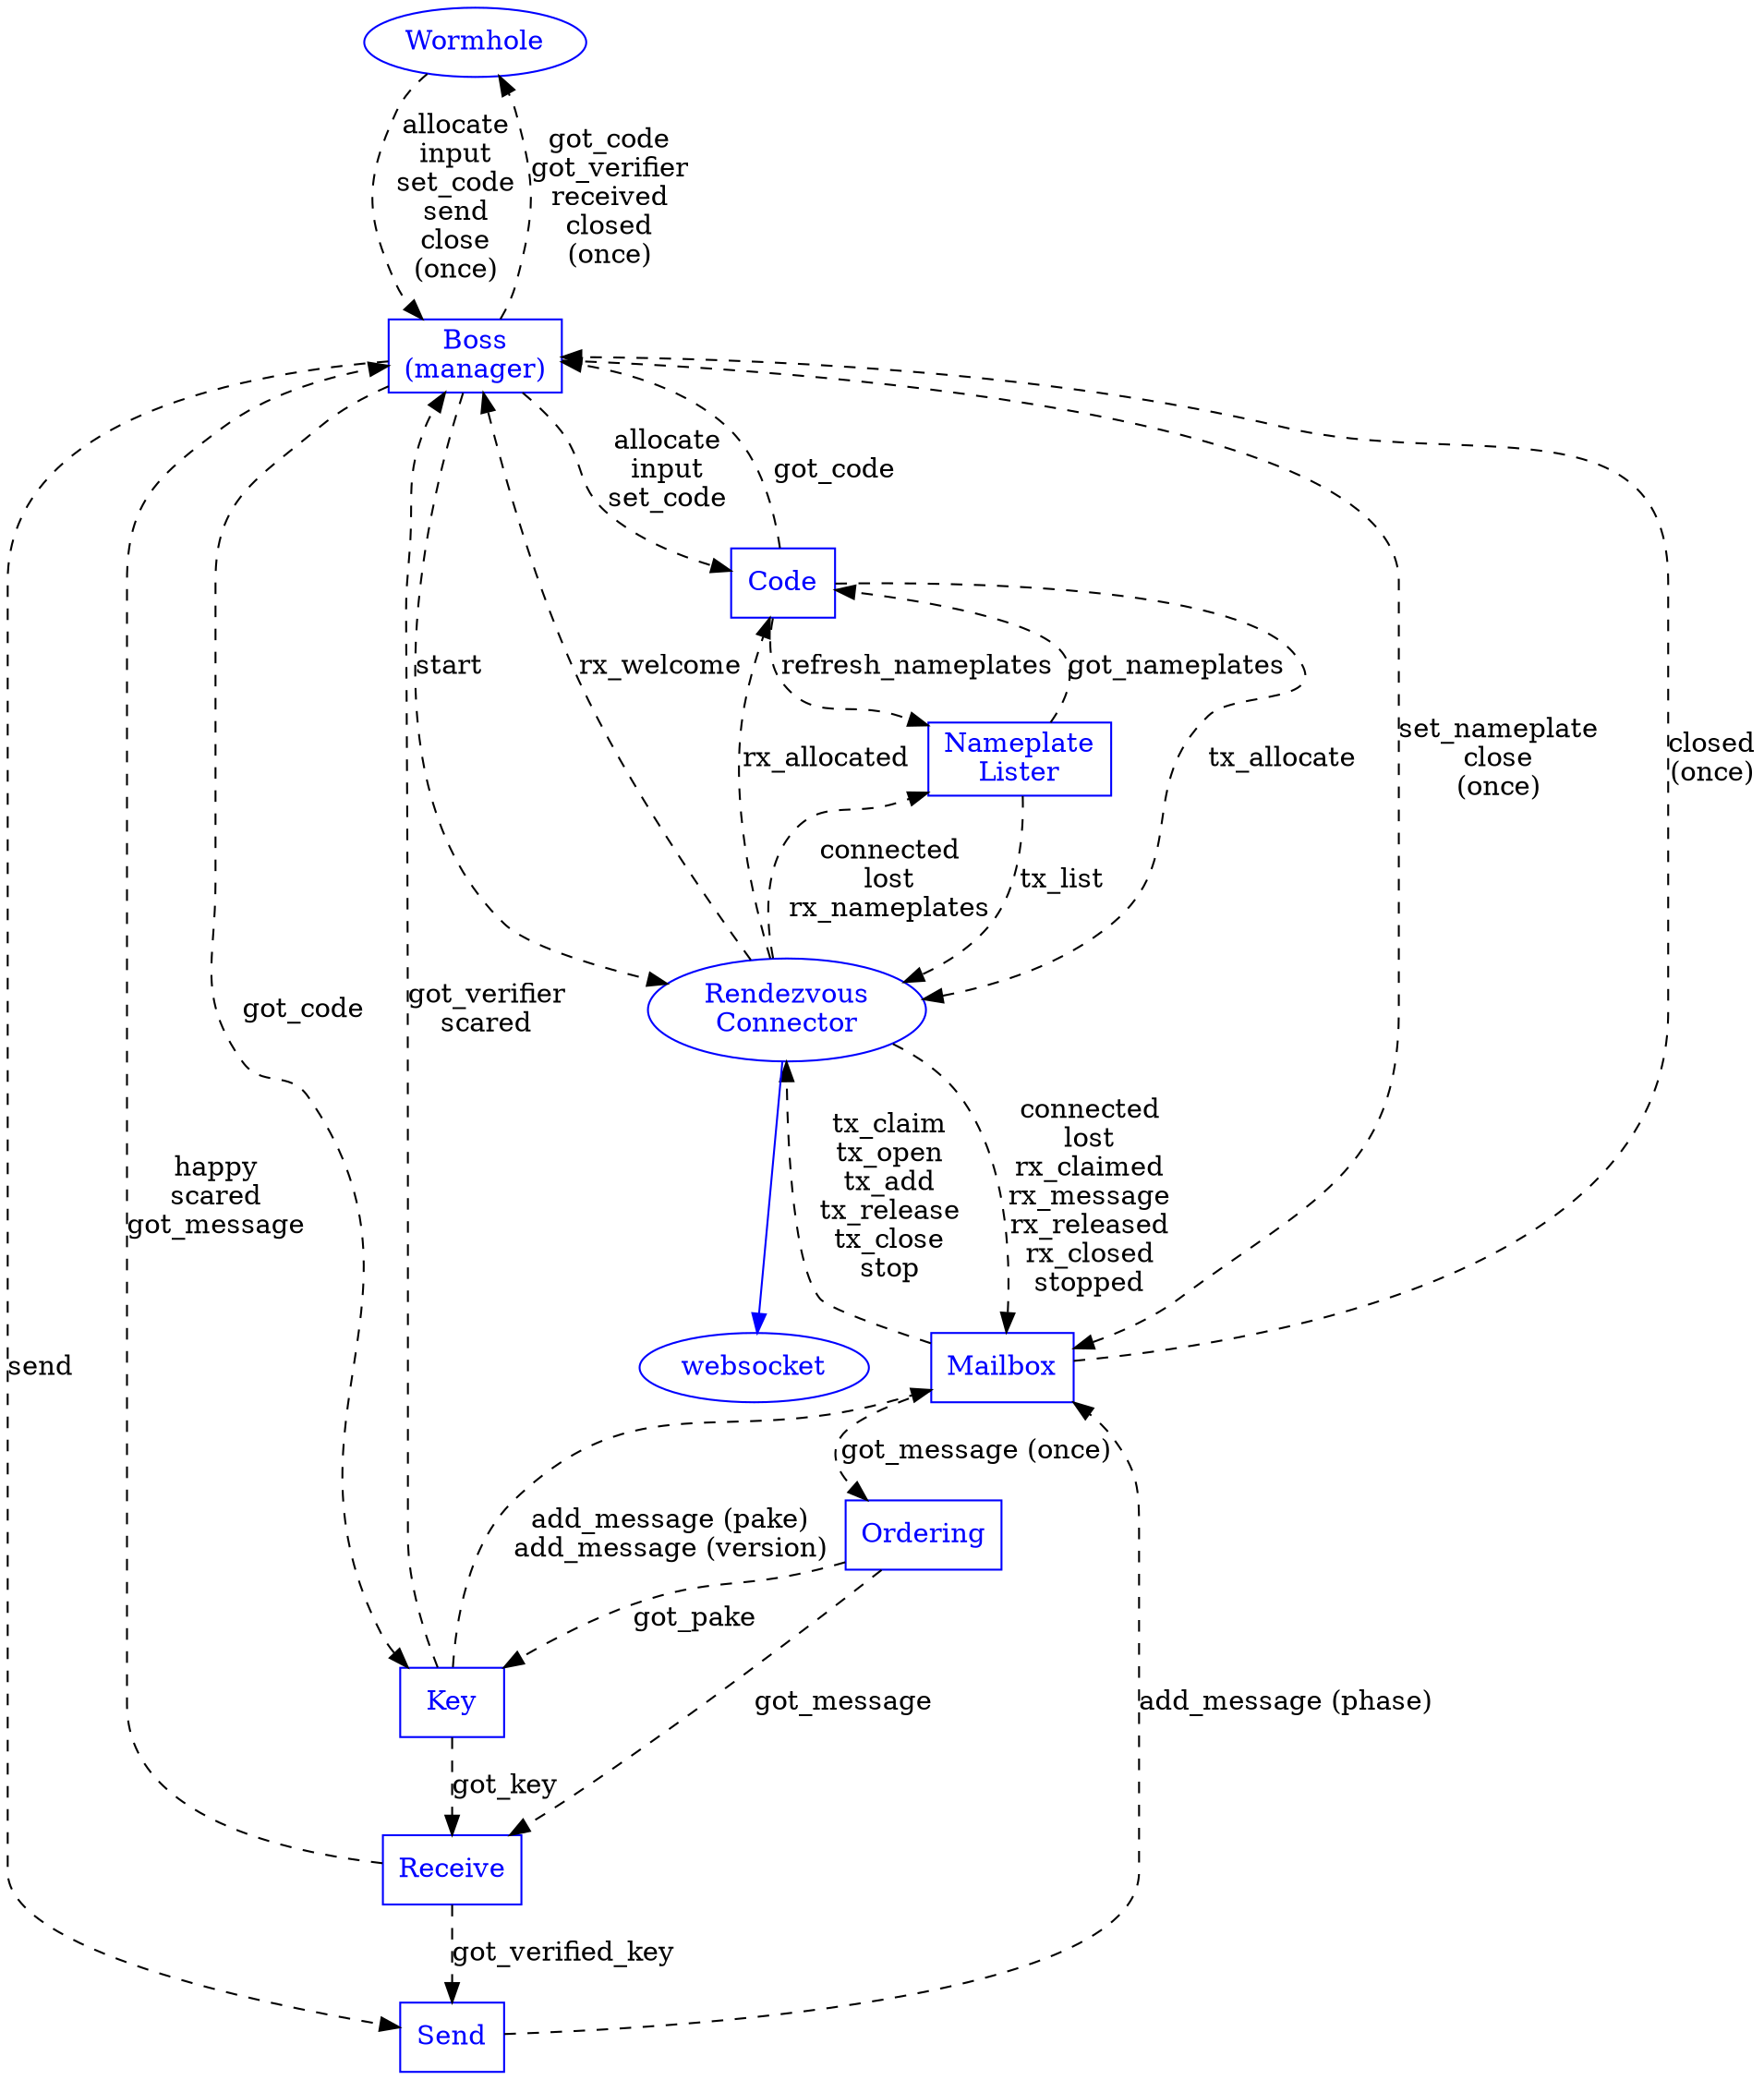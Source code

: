 digraph {
        Wormhole [shape="oval" color="blue" fontcolor="blue"]
        Boss [shape="box" label="Boss\n(manager)"
                  color="blue" fontcolor="blue"]
        Mailbox [shape="box" color="blue" fontcolor="blue"]
        Connection [label="Rendezvous\nConnector"
                    shape="oval" color="blue" fontcolor="blue"]
        websocket [color="blue" fontcolor="blue"]
        Order [shape="box" label="Ordering" color="blue" fontcolor="blue"]
        Key [shape="box" label="Key" color="blue" fontcolor="blue"]
        Send [shape="box" label="Send" color="blue" fontcolor="blue"]
        Receive [shape="box" label="Receive" color="blue" fontcolor="blue"]
        Code [shape="box" label="Code" color="blue" fontcolor="blue"]
        Nameplates [shape="box" label="Nameplate\nLister"
                    color="blue" fontcolor="blue"
                    ]

        Connection -> websocket [color="blue"]
        #Connection -> Order [color="blue"]

        Wormhole -> Boss [style="dashed" label="allocate\ninput\nset_code\nsend\nclose\n(once)"]
        #Wormhole -> Boss [color="blue"]
        Boss -> Wormhole [style="dashed" label="got_code\ngot_verifier\nreceived\nclosed\n(once)"]

        #Boss -> Connection [color="blue"]
        Boss -> Connection [style="dashed" label="start"]
        Connection -> Boss [style="dashed" label="rx_welcome"]

        Boss -> Send [style="dashed" label="send"]

        Boss -> Mailbox [style="dashed"
                             label="set_nameplate\nclose\n(once)"
                             ]
        #Boss -> Mailbox [color="blue"]
        Mailbox -> Boss [style="dashed" label="closed\n(once)"]
        Mailbox -> Order [style="dashed" label="got_message (once)"]
        Boss -> Key [style="dashed" label="got_code"]
        Key -> Boss [style="dashed" label="got_verifier\nscared"]
        Order -> Key [style="dashed" label="got_pake"]
        Order -> Receive [style="dashed" label="got_message"]
        #Boss -> Key [color="blue"]
        Key -> Mailbox [style="dashed" label="add_message (pake)\nadd_message (version)"]
        Receive -> Send [style="dashed" label="got_verified_key"]
        Send -> Mailbox [style="dashed" label="add_message (phase)"]

        Key -> Receive [style="dashed" label="got_key"]
        Receive -> Boss [style="dashed"
                             label="happy\nscared\ngot_message"]

        Mailbox -> Connection [style="dashed"
                               label="tx_claim\ntx_open\ntx_add\ntx_release\ntx_close\nstop"
                               ]
        Connection -> Mailbox [style="dashed"
                               label="connected\nlost\nrx_claimed\nrx_message\nrx_released\nrx_closed\nstopped"]

        Connection -> Nameplates [style="dashed"
                                  label="connected\nlost\nrx_nameplates"
                                  ]
        Nameplates -> Connection [style="dashed"
                                  label="tx_list"
                                  ]

        #Boss -> Code [color="blue"]
        Code -> Connection [style="dashed"
                            label="tx_allocate"
                            ]
        Connection -> Code [style="dashed"
                            label="rx_allocated"]
        Nameplates -> Code [style="dashed"
                            label="got_nameplates"
                            ]
        #Code -> Nameplates [color="blue"]
        Code -> Nameplates [style="dashed"
                            label="refresh_nameplates"
                            ]
        Boss -> Code [style="dashed"
                      label="allocate\ninput\nset_code"]
        Code -> Boss [style="dashed"
                      label="got_code"]


}
